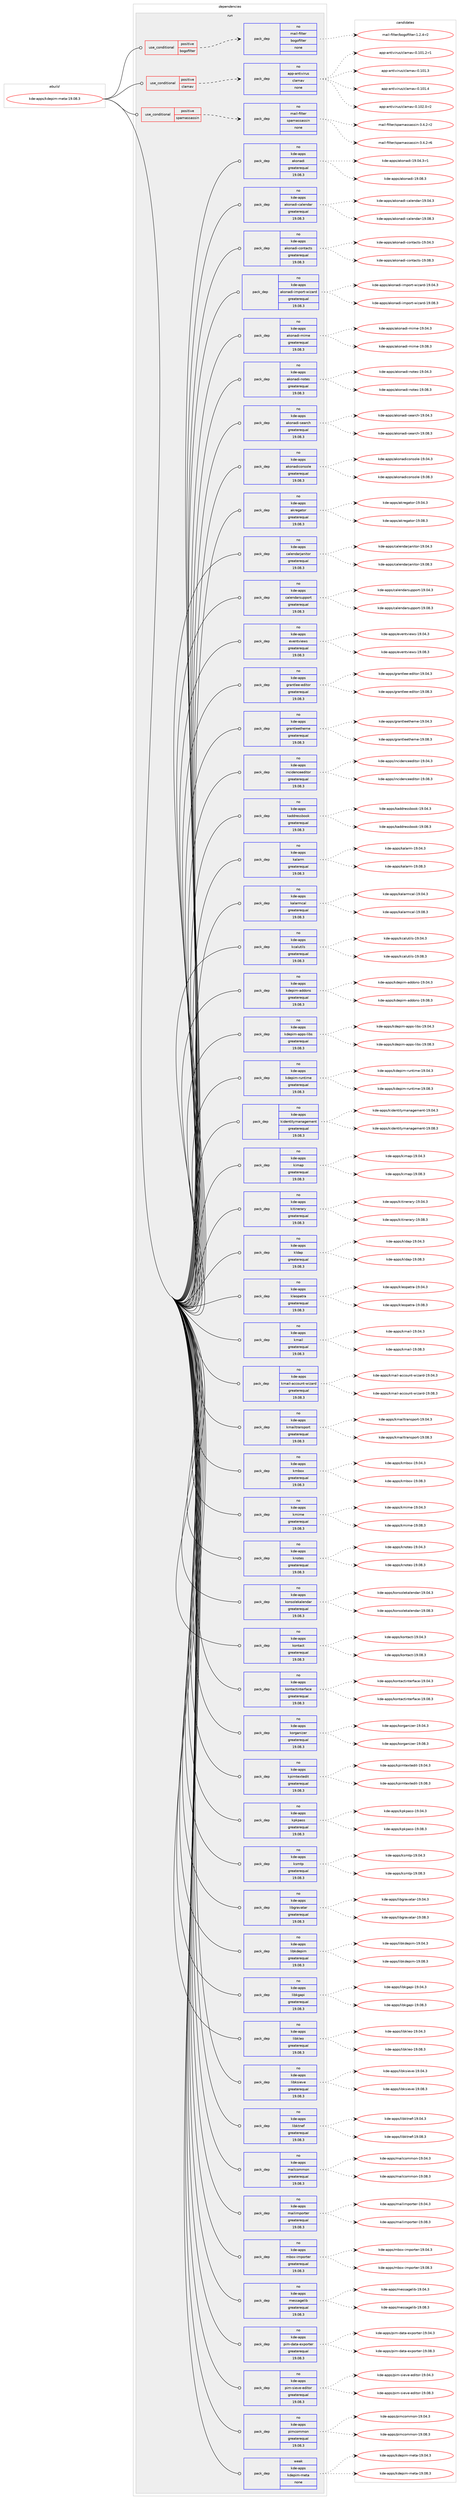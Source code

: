 digraph prolog {

# *************
# Graph options
# *************

newrank=true;
concentrate=true;
compound=true;
graph [rankdir=LR,fontname=Helvetica,fontsize=10,ranksep=1.5];#, ranksep=2.5, nodesep=0.2];
edge  [arrowhead=vee];
node  [fontname=Helvetica,fontsize=10];

# **********
# The ebuild
# **********

subgraph cluster_leftcol {
color=gray;
rank=same;
label=<<i>ebuild</i>>;
id [label="kde-apps/kdepim-meta-19.08.3", color=red, width=4, href="../kde-apps/kdepim-meta-19.08.3.svg"];
}

# ****************
# The dependencies
# ****************

subgraph cluster_midcol {
color=gray;
label=<<i>dependencies</i>>;
subgraph cluster_compile {
fillcolor="#eeeeee";
style=filled;
label=<<i>compile</i>>;
}
subgraph cluster_compileandrun {
fillcolor="#eeeeee";
style=filled;
label=<<i>compile and run</i>>;
}
subgraph cluster_run {
fillcolor="#eeeeee";
style=filled;
label=<<i>run</i>>;
subgraph cond186620 {
dependency755558 [label=<<TABLE BORDER="0" CELLBORDER="1" CELLSPACING="0" CELLPADDING="4"><TR><TD ROWSPAN="3" CELLPADDING="10">use_conditional</TD></TR><TR><TD>positive</TD></TR><TR><TD>bogofilter</TD></TR></TABLE>>, shape=none, color=red];
subgraph pack556124 {
dependency755559 [label=<<TABLE BORDER="0" CELLBORDER="1" CELLSPACING="0" CELLPADDING="4" WIDTH="220"><TR><TD ROWSPAN="6" CELLPADDING="30">pack_dep</TD></TR><TR><TD WIDTH="110">no</TD></TR><TR><TD>mail-filter</TD></TR><TR><TD>bogofilter</TD></TR><TR><TD>none</TD></TR><TR><TD></TD></TR></TABLE>>, shape=none, color=blue];
}
dependency755558:e -> dependency755559:w [weight=20,style="dashed",arrowhead="vee"];
}
id:e -> dependency755558:w [weight=20,style="solid",arrowhead="odot"];
subgraph cond186621 {
dependency755560 [label=<<TABLE BORDER="0" CELLBORDER="1" CELLSPACING="0" CELLPADDING="4"><TR><TD ROWSPAN="3" CELLPADDING="10">use_conditional</TD></TR><TR><TD>positive</TD></TR><TR><TD>clamav</TD></TR></TABLE>>, shape=none, color=red];
subgraph pack556125 {
dependency755561 [label=<<TABLE BORDER="0" CELLBORDER="1" CELLSPACING="0" CELLPADDING="4" WIDTH="220"><TR><TD ROWSPAN="6" CELLPADDING="30">pack_dep</TD></TR><TR><TD WIDTH="110">no</TD></TR><TR><TD>app-antivirus</TD></TR><TR><TD>clamav</TD></TR><TR><TD>none</TD></TR><TR><TD></TD></TR></TABLE>>, shape=none, color=blue];
}
dependency755560:e -> dependency755561:w [weight=20,style="dashed",arrowhead="vee"];
}
id:e -> dependency755560:w [weight=20,style="solid",arrowhead="odot"];
subgraph cond186622 {
dependency755562 [label=<<TABLE BORDER="0" CELLBORDER="1" CELLSPACING="0" CELLPADDING="4"><TR><TD ROWSPAN="3" CELLPADDING="10">use_conditional</TD></TR><TR><TD>positive</TD></TR><TR><TD>spamassassin</TD></TR></TABLE>>, shape=none, color=red];
subgraph pack556126 {
dependency755563 [label=<<TABLE BORDER="0" CELLBORDER="1" CELLSPACING="0" CELLPADDING="4" WIDTH="220"><TR><TD ROWSPAN="6" CELLPADDING="30">pack_dep</TD></TR><TR><TD WIDTH="110">no</TD></TR><TR><TD>mail-filter</TD></TR><TR><TD>spamassassin</TD></TR><TR><TD>none</TD></TR><TR><TD></TD></TR></TABLE>>, shape=none, color=blue];
}
dependency755562:e -> dependency755563:w [weight=20,style="dashed",arrowhead="vee"];
}
id:e -> dependency755562:w [weight=20,style="solid",arrowhead="odot"];
subgraph pack556127 {
dependency755564 [label=<<TABLE BORDER="0" CELLBORDER="1" CELLSPACING="0" CELLPADDING="4" WIDTH="220"><TR><TD ROWSPAN="6" CELLPADDING="30">pack_dep</TD></TR><TR><TD WIDTH="110">no</TD></TR><TR><TD>kde-apps</TD></TR><TR><TD>akonadi</TD></TR><TR><TD>greaterequal</TD></TR><TR><TD>19.08.3</TD></TR></TABLE>>, shape=none, color=blue];
}
id:e -> dependency755564:w [weight=20,style="solid",arrowhead="odot"];
subgraph pack556128 {
dependency755565 [label=<<TABLE BORDER="0" CELLBORDER="1" CELLSPACING="0" CELLPADDING="4" WIDTH="220"><TR><TD ROWSPAN="6" CELLPADDING="30">pack_dep</TD></TR><TR><TD WIDTH="110">no</TD></TR><TR><TD>kde-apps</TD></TR><TR><TD>akonadi-calendar</TD></TR><TR><TD>greaterequal</TD></TR><TR><TD>19.08.3</TD></TR></TABLE>>, shape=none, color=blue];
}
id:e -> dependency755565:w [weight=20,style="solid",arrowhead="odot"];
subgraph pack556129 {
dependency755566 [label=<<TABLE BORDER="0" CELLBORDER="1" CELLSPACING="0" CELLPADDING="4" WIDTH="220"><TR><TD ROWSPAN="6" CELLPADDING="30">pack_dep</TD></TR><TR><TD WIDTH="110">no</TD></TR><TR><TD>kde-apps</TD></TR><TR><TD>akonadi-contacts</TD></TR><TR><TD>greaterequal</TD></TR><TR><TD>19.08.3</TD></TR></TABLE>>, shape=none, color=blue];
}
id:e -> dependency755566:w [weight=20,style="solid",arrowhead="odot"];
subgraph pack556130 {
dependency755567 [label=<<TABLE BORDER="0" CELLBORDER="1" CELLSPACING="0" CELLPADDING="4" WIDTH="220"><TR><TD ROWSPAN="6" CELLPADDING="30">pack_dep</TD></TR><TR><TD WIDTH="110">no</TD></TR><TR><TD>kde-apps</TD></TR><TR><TD>akonadi-import-wizard</TD></TR><TR><TD>greaterequal</TD></TR><TR><TD>19.08.3</TD></TR></TABLE>>, shape=none, color=blue];
}
id:e -> dependency755567:w [weight=20,style="solid",arrowhead="odot"];
subgraph pack556131 {
dependency755568 [label=<<TABLE BORDER="0" CELLBORDER="1" CELLSPACING="0" CELLPADDING="4" WIDTH="220"><TR><TD ROWSPAN="6" CELLPADDING="30">pack_dep</TD></TR><TR><TD WIDTH="110">no</TD></TR><TR><TD>kde-apps</TD></TR><TR><TD>akonadi-mime</TD></TR><TR><TD>greaterequal</TD></TR><TR><TD>19.08.3</TD></TR></TABLE>>, shape=none, color=blue];
}
id:e -> dependency755568:w [weight=20,style="solid",arrowhead="odot"];
subgraph pack556132 {
dependency755569 [label=<<TABLE BORDER="0" CELLBORDER="1" CELLSPACING="0" CELLPADDING="4" WIDTH="220"><TR><TD ROWSPAN="6" CELLPADDING="30">pack_dep</TD></TR><TR><TD WIDTH="110">no</TD></TR><TR><TD>kde-apps</TD></TR><TR><TD>akonadi-notes</TD></TR><TR><TD>greaterequal</TD></TR><TR><TD>19.08.3</TD></TR></TABLE>>, shape=none, color=blue];
}
id:e -> dependency755569:w [weight=20,style="solid",arrowhead="odot"];
subgraph pack556133 {
dependency755570 [label=<<TABLE BORDER="0" CELLBORDER="1" CELLSPACING="0" CELLPADDING="4" WIDTH="220"><TR><TD ROWSPAN="6" CELLPADDING="30">pack_dep</TD></TR><TR><TD WIDTH="110">no</TD></TR><TR><TD>kde-apps</TD></TR><TR><TD>akonadi-search</TD></TR><TR><TD>greaterequal</TD></TR><TR><TD>19.08.3</TD></TR></TABLE>>, shape=none, color=blue];
}
id:e -> dependency755570:w [weight=20,style="solid",arrowhead="odot"];
subgraph pack556134 {
dependency755571 [label=<<TABLE BORDER="0" CELLBORDER="1" CELLSPACING="0" CELLPADDING="4" WIDTH="220"><TR><TD ROWSPAN="6" CELLPADDING="30">pack_dep</TD></TR><TR><TD WIDTH="110">no</TD></TR><TR><TD>kde-apps</TD></TR><TR><TD>akonadiconsole</TD></TR><TR><TD>greaterequal</TD></TR><TR><TD>19.08.3</TD></TR></TABLE>>, shape=none, color=blue];
}
id:e -> dependency755571:w [weight=20,style="solid",arrowhead="odot"];
subgraph pack556135 {
dependency755572 [label=<<TABLE BORDER="0" CELLBORDER="1" CELLSPACING="0" CELLPADDING="4" WIDTH="220"><TR><TD ROWSPAN="6" CELLPADDING="30">pack_dep</TD></TR><TR><TD WIDTH="110">no</TD></TR><TR><TD>kde-apps</TD></TR><TR><TD>akregator</TD></TR><TR><TD>greaterequal</TD></TR><TR><TD>19.08.3</TD></TR></TABLE>>, shape=none, color=blue];
}
id:e -> dependency755572:w [weight=20,style="solid",arrowhead="odot"];
subgraph pack556136 {
dependency755573 [label=<<TABLE BORDER="0" CELLBORDER="1" CELLSPACING="0" CELLPADDING="4" WIDTH="220"><TR><TD ROWSPAN="6" CELLPADDING="30">pack_dep</TD></TR><TR><TD WIDTH="110">no</TD></TR><TR><TD>kde-apps</TD></TR><TR><TD>calendarjanitor</TD></TR><TR><TD>greaterequal</TD></TR><TR><TD>19.08.3</TD></TR></TABLE>>, shape=none, color=blue];
}
id:e -> dependency755573:w [weight=20,style="solid",arrowhead="odot"];
subgraph pack556137 {
dependency755574 [label=<<TABLE BORDER="0" CELLBORDER="1" CELLSPACING="0" CELLPADDING="4" WIDTH="220"><TR><TD ROWSPAN="6" CELLPADDING="30">pack_dep</TD></TR><TR><TD WIDTH="110">no</TD></TR><TR><TD>kde-apps</TD></TR><TR><TD>calendarsupport</TD></TR><TR><TD>greaterequal</TD></TR><TR><TD>19.08.3</TD></TR></TABLE>>, shape=none, color=blue];
}
id:e -> dependency755574:w [weight=20,style="solid",arrowhead="odot"];
subgraph pack556138 {
dependency755575 [label=<<TABLE BORDER="0" CELLBORDER="1" CELLSPACING="0" CELLPADDING="4" WIDTH="220"><TR><TD ROWSPAN="6" CELLPADDING="30">pack_dep</TD></TR><TR><TD WIDTH="110">no</TD></TR><TR><TD>kde-apps</TD></TR><TR><TD>eventviews</TD></TR><TR><TD>greaterequal</TD></TR><TR><TD>19.08.3</TD></TR></TABLE>>, shape=none, color=blue];
}
id:e -> dependency755575:w [weight=20,style="solid",arrowhead="odot"];
subgraph pack556139 {
dependency755576 [label=<<TABLE BORDER="0" CELLBORDER="1" CELLSPACING="0" CELLPADDING="4" WIDTH="220"><TR><TD ROWSPAN="6" CELLPADDING="30">pack_dep</TD></TR><TR><TD WIDTH="110">no</TD></TR><TR><TD>kde-apps</TD></TR><TR><TD>grantlee-editor</TD></TR><TR><TD>greaterequal</TD></TR><TR><TD>19.08.3</TD></TR></TABLE>>, shape=none, color=blue];
}
id:e -> dependency755576:w [weight=20,style="solid",arrowhead="odot"];
subgraph pack556140 {
dependency755577 [label=<<TABLE BORDER="0" CELLBORDER="1" CELLSPACING="0" CELLPADDING="4" WIDTH="220"><TR><TD ROWSPAN="6" CELLPADDING="30">pack_dep</TD></TR><TR><TD WIDTH="110">no</TD></TR><TR><TD>kde-apps</TD></TR><TR><TD>grantleetheme</TD></TR><TR><TD>greaterequal</TD></TR><TR><TD>19.08.3</TD></TR></TABLE>>, shape=none, color=blue];
}
id:e -> dependency755577:w [weight=20,style="solid",arrowhead="odot"];
subgraph pack556141 {
dependency755578 [label=<<TABLE BORDER="0" CELLBORDER="1" CELLSPACING="0" CELLPADDING="4" WIDTH="220"><TR><TD ROWSPAN="6" CELLPADDING="30">pack_dep</TD></TR><TR><TD WIDTH="110">no</TD></TR><TR><TD>kde-apps</TD></TR><TR><TD>incidenceeditor</TD></TR><TR><TD>greaterequal</TD></TR><TR><TD>19.08.3</TD></TR></TABLE>>, shape=none, color=blue];
}
id:e -> dependency755578:w [weight=20,style="solid",arrowhead="odot"];
subgraph pack556142 {
dependency755579 [label=<<TABLE BORDER="0" CELLBORDER="1" CELLSPACING="0" CELLPADDING="4" WIDTH="220"><TR><TD ROWSPAN="6" CELLPADDING="30">pack_dep</TD></TR><TR><TD WIDTH="110">no</TD></TR><TR><TD>kde-apps</TD></TR><TR><TD>kaddressbook</TD></TR><TR><TD>greaterequal</TD></TR><TR><TD>19.08.3</TD></TR></TABLE>>, shape=none, color=blue];
}
id:e -> dependency755579:w [weight=20,style="solid",arrowhead="odot"];
subgraph pack556143 {
dependency755580 [label=<<TABLE BORDER="0" CELLBORDER="1" CELLSPACING="0" CELLPADDING="4" WIDTH="220"><TR><TD ROWSPAN="6" CELLPADDING="30">pack_dep</TD></TR><TR><TD WIDTH="110">no</TD></TR><TR><TD>kde-apps</TD></TR><TR><TD>kalarm</TD></TR><TR><TD>greaterequal</TD></TR><TR><TD>19.08.3</TD></TR></TABLE>>, shape=none, color=blue];
}
id:e -> dependency755580:w [weight=20,style="solid",arrowhead="odot"];
subgraph pack556144 {
dependency755581 [label=<<TABLE BORDER="0" CELLBORDER="1" CELLSPACING="0" CELLPADDING="4" WIDTH="220"><TR><TD ROWSPAN="6" CELLPADDING="30">pack_dep</TD></TR><TR><TD WIDTH="110">no</TD></TR><TR><TD>kde-apps</TD></TR><TR><TD>kalarmcal</TD></TR><TR><TD>greaterequal</TD></TR><TR><TD>19.08.3</TD></TR></TABLE>>, shape=none, color=blue];
}
id:e -> dependency755581:w [weight=20,style="solid",arrowhead="odot"];
subgraph pack556145 {
dependency755582 [label=<<TABLE BORDER="0" CELLBORDER="1" CELLSPACING="0" CELLPADDING="4" WIDTH="220"><TR><TD ROWSPAN="6" CELLPADDING="30">pack_dep</TD></TR><TR><TD WIDTH="110">no</TD></TR><TR><TD>kde-apps</TD></TR><TR><TD>kcalutils</TD></TR><TR><TD>greaterequal</TD></TR><TR><TD>19.08.3</TD></TR></TABLE>>, shape=none, color=blue];
}
id:e -> dependency755582:w [weight=20,style="solid",arrowhead="odot"];
subgraph pack556146 {
dependency755583 [label=<<TABLE BORDER="0" CELLBORDER="1" CELLSPACING="0" CELLPADDING="4" WIDTH="220"><TR><TD ROWSPAN="6" CELLPADDING="30">pack_dep</TD></TR><TR><TD WIDTH="110">no</TD></TR><TR><TD>kde-apps</TD></TR><TR><TD>kdepim-addons</TD></TR><TR><TD>greaterequal</TD></TR><TR><TD>19.08.3</TD></TR></TABLE>>, shape=none, color=blue];
}
id:e -> dependency755583:w [weight=20,style="solid",arrowhead="odot"];
subgraph pack556147 {
dependency755584 [label=<<TABLE BORDER="0" CELLBORDER="1" CELLSPACING="0" CELLPADDING="4" WIDTH="220"><TR><TD ROWSPAN="6" CELLPADDING="30">pack_dep</TD></TR><TR><TD WIDTH="110">no</TD></TR><TR><TD>kde-apps</TD></TR><TR><TD>kdepim-apps-libs</TD></TR><TR><TD>greaterequal</TD></TR><TR><TD>19.08.3</TD></TR></TABLE>>, shape=none, color=blue];
}
id:e -> dependency755584:w [weight=20,style="solid",arrowhead="odot"];
subgraph pack556148 {
dependency755585 [label=<<TABLE BORDER="0" CELLBORDER="1" CELLSPACING="0" CELLPADDING="4" WIDTH="220"><TR><TD ROWSPAN="6" CELLPADDING="30">pack_dep</TD></TR><TR><TD WIDTH="110">no</TD></TR><TR><TD>kde-apps</TD></TR><TR><TD>kdepim-runtime</TD></TR><TR><TD>greaterequal</TD></TR><TR><TD>19.08.3</TD></TR></TABLE>>, shape=none, color=blue];
}
id:e -> dependency755585:w [weight=20,style="solid",arrowhead="odot"];
subgraph pack556149 {
dependency755586 [label=<<TABLE BORDER="0" CELLBORDER="1" CELLSPACING="0" CELLPADDING="4" WIDTH="220"><TR><TD ROWSPAN="6" CELLPADDING="30">pack_dep</TD></TR><TR><TD WIDTH="110">no</TD></TR><TR><TD>kde-apps</TD></TR><TR><TD>kidentitymanagement</TD></TR><TR><TD>greaterequal</TD></TR><TR><TD>19.08.3</TD></TR></TABLE>>, shape=none, color=blue];
}
id:e -> dependency755586:w [weight=20,style="solid",arrowhead="odot"];
subgraph pack556150 {
dependency755587 [label=<<TABLE BORDER="0" CELLBORDER="1" CELLSPACING="0" CELLPADDING="4" WIDTH="220"><TR><TD ROWSPAN="6" CELLPADDING="30">pack_dep</TD></TR><TR><TD WIDTH="110">no</TD></TR><TR><TD>kde-apps</TD></TR><TR><TD>kimap</TD></TR><TR><TD>greaterequal</TD></TR><TR><TD>19.08.3</TD></TR></TABLE>>, shape=none, color=blue];
}
id:e -> dependency755587:w [weight=20,style="solid",arrowhead="odot"];
subgraph pack556151 {
dependency755588 [label=<<TABLE BORDER="0" CELLBORDER="1" CELLSPACING="0" CELLPADDING="4" WIDTH="220"><TR><TD ROWSPAN="6" CELLPADDING="30">pack_dep</TD></TR><TR><TD WIDTH="110">no</TD></TR><TR><TD>kde-apps</TD></TR><TR><TD>kitinerary</TD></TR><TR><TD>greaterequal</TD></TR><TR><TD>19.08.3</TD></TR></TABLE>>, shape=none, color=blue];
}
id:e -> dependency755588:w [weight=20,style="solid",arrowhead="odot"];
subgraph pack556152 {
dependency755589 [label=<<TABLE BORDER="0" CELLBORDER="1" CELLSPACING="0" CELLPADDING="4" WIDTH="220"><TR><TD ROWSPAN="6" CELLPADDING="30">pack_dep</TD></TR><TR><TD WIDTH="110">no</TD></TR><TR><TD>kde-apps</TD></TR><TR><TD>kldap</TD></TR><TR><TD>greaterequal</TD></TR><TR><TD>19.08.3</TD></TR></TABLE>>, shape=none, color=blue];
}
id:e -> dependency755589:w [weight=20,style="solid",arrowhead="odot"];
subgraph pack556153 {
dependency755590 [label=<<TABLE BORDER="0" CELLBORDER="1" CELLSPACING="0" CELLPADDING="4" WIDTH="220"><TR><TD ROWSPAN="6" CELLPADDING="30">pack_dep</TD></TR><TR><TD WIDTH="110">no</TD></TR><TR><TD>kde-apps</TD></TR><TR><TD>kleopatra</TD></TR><TR><TD>greaterequal</TD></TR><TR><TD>19.08.3</TD></TR></TABLE>>, shape=none, color=blue];
}
id:e -> dependency755590:w [weight=20,style="solid",arrowhead="odot"];
subgraph pack556154 {
dependency755591 [label=<<TABLE BORDER="0" CELLBORDER="1" CELLSPACING="0" CELLPADDING="4" WIDTH="220"><TR><TD ROWSPAN="6" CELLPADDING="30">pack_dep</TD></TR><TR><TD WIDTH="110">no</TD></TR><TR><TD>kde-apps</TD></TR><TR><TD>kmail</TD></TR><TR><TD>greaterequal</TD></TR><TR><TD>19.08.3</TD></TR></TABLE>>, shape=none, color=blue];
}
id:e -> dependency755591:w [weight=20,style="solid",arrowhead="odot"];
subgraph pack556155 {
dependency755592 [label=<<TABLE BORDER="0" CELLBORDER="1" CELLSPACING="0" CELLPADDING="4" WIDTH="220"><TR><TD ROWSPAN="6" CELLPADDING="30">pack_dep</TD></TR><TR><TD WIDTH="110">no</TD></TR><TR><TD>kde-apps</TD></TR><TR><TD>kmail-account-wizard</TD></TR><TR><TD>greaterequal</TD></TR><TR><TD>19.08.3</TD></TR></TABLE>>, shape=none, color=blue];
}
id:e -> dependency755592:w [weight=20,style="solid",arrowhead="odot"];
subgraph pack556156 {
dependency755593 [label=<<TABLE BORDER="0" CELLBORDER="1" CELLSPACING="0" CELLPADDING="4" WIDTH="220"><TR><TD ROWSPAN="6" CELLPADDING="30">pack_dep</TD></TR><TR><TD WIDTH="110">no</TD></TR><TR><TD>kde-apps</TD></TR><TR><TD>kmailtransport</TD></TR><TR><TD>greaterequal</TD></TR><TR><TD>19.08.3</TD></TR></TABLE>>, shape=none, color=blue];
}
id:e -> dependency755593:w [weight=20,style="solid",arrowhead="odot"];
subgraph pack556157 {
dependency755594 [label=<<TABLE BORDER="0" CELLBORDER="1" CELLSPACING="0" CELLPADDING="4" WIDTH="220"><TR><TD ROWSPAN="6" CELLPADDING="30">pack_dep</TD></TR><TR><TD WIDTH="110">no</TD></TR><TR><TD>kde-apps</TD></TR><TR><TD>kmbox</TD></TR><TR><TD>greaterequal</TD></TR><TR><TD>19.08.3</TD></TR></TABLE>>, shape=none, color=blue];
}
id:e -> dependency755594:w [weight=20,style="solid",arrowhead="odot"];
subgraph pack556158 {
dependency755595 [label=<<TABLE BORDER="0" CELLBORDER="1" CELLSPACING="0" CELLPADDING="4" WIDTH="220"><TR><TD ROWSPAN="6" CELLPADDING="30">pack_dep</TD></TR><TR><TD WIDTH="110">no</TD></TR><TR><TD>kde-apps</TD></TR><TR><TD>kmime</TD></TR><TR><TD>greaterequal</TD></TR><TR><TD>19.08.3</TD></TR></TABLE>>, shape=none, color=blue];
}
id:e -> dependency755595:w [weight=20,style="solid",arrowhead="odot"];
subgraph pack556159 {
dependency755596 [label=<<TABLE BORDER="0" CELLBORDER="1" CELLSPACING="0" CELLPADDING="4" WIDTH="220"><TR><TD ROWSPAN="6" CELLPADDING="30">pack_dep</TD></TR><TR><TD WIDTH="110">no</TD></TR><TR><TD>kde-apps</TD></TR><TR><TD>knotes</TD></TR><TR><TD>greaterequal</TD></TR><TR><TD>19.08.3</TD></TR></TABLE>>, shape=none, color=blue];
}
id:e -> dependency755596:w [weight=20,style="solid",arrowhead="odot"];
subgraph pack556160 {
dependency755597 [label=<<TABLE BORDER="0" CELLBORDER="1" CELLSPACING="0" CELLPADDING="4" WIDTH="220"><TR><TD ROWSPAN="6" CELLPADDING="30">pack_dep</TD></TR><TR><TD WIDTH="110">no</TD></TR><TR><TD>kde-apps</TD></TR><TR><TD>konsolekalendar</TD></TR><TR><TD>greaterequal</TD></TR><TR><TD>19.08.3</TD></TR></TABLE>>, shape=none, color=blue];
}
id:e -> dependency755597:w [weight=20,style="solid",arrowhead="odot"];
subgraph pack556161 {
dependency755598 [label=<<TABLE BORDER="0" CELLBORDER="1" CELLSPACING="0" CELLPADDING="4" WIDTH="220"><TR><TD ROWSPAN="6" CELLPADDING="30">pack_dep</TD></TR><TR><TD WIDTH="110">no</TD></TR><TR><TD>kde-apps</TD></TR><TR><TD>kontact</TD></TR><TR><TD>greaterequal</TD></TR><TR><TD>19.08.3</TD></TR></TABLE>>, shape=none, color=blue];
}
id:e -> dependency755598:w [weight=20,style="solid",arrowhead="odot"];
subgraph pack556162 {
dependency755599 [label=<<TABLE BORDER="0" CELLBORDER="1" CELLSPACING="0" CELLPADDING="4" WIDTH="220"><TR><TD ROWSPAN="6" CELLPADDING="30">pack_dep</TD></TR><TR><TD WIDTH="110">no</TD></TR><TR><TD>kde-apps</TD></TR><TR><TD>kontactinterface</TD></TR><TR><TD>greaterequal</TD></TR><TR><TD>19.08.3</TD></TR></TABLE>>, shape=none, color=blue];
}
id:e -> dependency755599:w [weight=20,style="solid",arrowhead="odot"];
subgraph pack556163 {
dependency755600 [label=<<TABLE BORDER="0" CELLBORDER="1" CELLSPACING="0" CELLPADDING="4" WIDTH="220"><TR><TD ROWSPAN="6" CELLPADDING="30">pack_dep</TD></TR><TR><TD WIDTH="110">no</TD></TR><TR><TD>kde-apps</TD></TR><TR><TD>korganizer</TD></TR><TR><TD>greaterequal</TD></TR><TR><TD>19.08.3</TD></TR></TABLE>>, shape=none, color=blue];
}
id:e -> dependency755600:w [weight=20,style="solid",arrowhead="odot"];
subgraph pack556164 {
dependency755601 [label=<<TABLE BORDER="0" CELLBORDER="1" CELLSPACING="0" CELLPADDING="4" WIDTH="220"><TR><TD ROWSPAN="6" CELLPADDING="30">pack_dep</TD></TR><TR><TD WIDTH="110">no</TD></TR><TR><TD>kde-apps</TD></TR><TR><TD>kpimtextedit</TD></TR><TR><TD>greaterequal</TD></TR><TR><TD>19.08.3</TD></TR></TABLE>>, shape=none, color=blue];
}
id:e -> dependency755601:w [weight=20,style="solid",arrowhead="odot"];
subgraph pack556165 {
dependency755602 [label=<<TABLE BORDER="0" CELLBORDER="1" CELLSPACING="0" CELLPADDING="4" WIDTH="220"><TR><TD ROWSPAN="6" CELLPADDING="30">pack_dep</TD></TR><TR><TD WIDTH="110">no</TD></TR><TR><TD>kde-apps</TD></TR><TR><TD>kpkpass</TD></TR><TR><TD>greaterequal</TD></TR><TR><TD>19.08.3</TD></TR></TABLE>>, shape=none, color=blue];
}
id:e -> dependency755602:w [weight=20,style="solid",arrowhead="odot"];
subgraph pack556166 {
dependency755603 [label=<<TABLE BORDER="0" CELLBORDER="1" CELLSPACING="0" CELLPADDING="4" WIDTH="220"><TR><TD ROWSPAN="6" CELLPADDING="30">pack_dep</TD></TR><TR><TD WIDTH="110">no</TD></TR><TR><TD>kde-apps</TD></TR><TR><TD>ksmtp</TD></TR><TR><TD>greaterequal</TD></TR><TR><TD>19.08.3</TD></TR></TABLE>>, shape=none, color=blue];
}
id:e -> dependency755603:w [weight=20,style="solid",arrowhead="odot"];
subgraph pack556167 {
dependency755604 [label=<<TABLE BORDER="0" CELLBORDER="1" CELLSPACING="0" CELLPADDING="4" WIDTH="220"><TR><TD ROWSPAN="6" CELLPADDING="30">pack_dep</TD></TR><TR><TD WIDTH="110">no</TD></TR><TR><TD>kde-apps</TD></TR><TR><TD>libgravatar</TD></TR><TR><TD>greaterequal</TD></TR><TR><TD>19.08.3</TD></TR></TABLE>>, shape=none, color=blue];
}
id:e -> dependency755604:w [weight=20,style="solid",arrowhead="odot"];
subgraph pack556168 {
dependency755605 [label=<<TABLE BORDER="0" CELLBORDER="1" CELLSPACING="0" CELLPADDING="4" WIDTH="220"><TR><TD ROWSPAN="6" CELLPADDING="30">pack_dep</TD></TR><TR><TD WIDTH="110">no</TD></TR><TR><TD>kde-apps</TD></TR><TR><TD>libkdepim</TD></TR><TR><TD>greaterequal</TD></TR><TR><TD>19.08.3</TD></TR></TABLE>>, shape=none, color=blue];
}
id:e -> dependency755605:w [weight=20,style="solid",arrowhead="odot"];
subgraph pack556169 {
dependency755606 [label=<<TABLE BORDER="0" CELLBORDER="1" CELLSPACING="0" CELLPADDING="4" WIDTH="220"><TR><TD ROWSPAN="6" CELLPADDING="30">pack_dep</TD></TR><TR><TD WIDTH="110">no</TD></TR><TR><TD>kde-apps</TD></TR><TR><TD>libkgapi</TD></TR><TR><TD>greaterequal</TD></TR><TR><TD>19.08.3</TD></TR></TABLE>>, shape=none, color=blue];
}
id:e -> dependency755606:w [weight=20,style="solid",arrowhead="odot"];
subgraph pack556170 {
dependency755607 [label=<<TABLE BORDER="0" CELLBORDER="1" CELLSPACING="0" CELLPADDING="4" WIDTH="220"><TR><TD ROWSPAN="6" CELLPADDING="30">pack_dep</TD></TR><TR><TD WIDTH="110">no</TD></TR><TR><TD>kde-apps</TD></TR><TR><TD>libkleo</TD></TR><TR><TD>greaterequal</TD></TR><TR><TD>19.08.3</TD></TR></TABLE>>, shape=none, color=blue];
}
id:e -> dependency755607:w [weight=20,style="solid",arrowhead="odot"];
subgraph pack556171 {
dependency755608 [label=<<TABLE BORDER="0" CELLBORDER="1" CELLSPACING="0" CELLPADDING="4" WIDTH="220"><TR><TD ROWSPAN="6" CELLPADDING="30">pack_dep</TD></TR><TR><TD WIDTH="110">no</TD></TR><TR><TD>kde-apps</TD></TR><TR><TD>libksieve</TD></TR><TR><TD>greaterequal</TD></TR><TR><TD>19.08.3</TD></TR></TABLE>>, shape=none, color=blue];
}
id:e -> dependency755608:w [weight=20,style="solid",arrowhead="odot"];
subgraph pack556172 {
dependency755609 [label=<<TABLE BORDER="0" CELLBORDER="1" CELLSPACING="0" CELLPADDING="4" WIDTH="220"><TR><TD ROWSPAN="6" CELLPADDING="30">pack_dep</TD></TR><TR><TD WIDTH="110">no</TD></TR><TR><TD>kde-apps</TD></TR><TR><TD>libktnef</TD></TR><TR><TD>greaterequal</TD></TR><TR><TD>19.08.3</TD></TR></TABLE>>, shape=none, color=blue];
}
id:e -> dependency755609:w [weight=20,style="solid",arrowhead="odot"];
subgraph pack556173 {
dependency755610 [label=<<TABLE BORDER="0" CELLBORDER="1" CELLSPACING="0" CELLPADDING="4" WIDTH="220"><TR><TD ROWSPAN="6" CELLPADDING="30">pack_dep</TD></TR><TR><TD WIDTH="110">no</TD></TR><TR><TD>kde-apps</TD></TR><TR><TD>mailcommon</TD></TR><TR><TD>greaterequal</TD></TR><TR><TD>19.08.3</TD></TR></TABLE>>, shape=none, color=blue];
}
id:e -> dependency755610:w [weight=20,style="solid",arrowhead="odot"];
subgraph pack556174 {
dependency755611 [label=<<TABLE BORDER="0" CELLBORDER="1" CELLSPACING="0" CELLPADDING="4" WIDTH="220"><TR><TD ROWSPAN="6" CELLPADDING="30">pack_dep</TD></TR><TR><TD WIDTH="110">no</TD></TR><TR><TD>kde-apps</TD></TR><TR><TD>mailimporter</TD></TR><TR><TD>greaterequal</TD></TR><TR><TD>19.08.3</TD></TR></TABLE>>, shape=none, color=blue];
}
id:e -> dependency755611:w [weight=20,style="solid",arrowhead="odot"];
subgraph pack556175 {
dependency755612 [label=<<TABLE BORDER="0" CELLBORDER="1" CELLSPACING="0" CELLPADDING="4" WIDTH="220"><TR><TD ROWSPAN="6" CELLPADDING="30">pack_dep</TD></TR><TR><TD WIDTH="110">no</TD></TR><TR><TD>kde-apps</TD></TR><TR><TD>mbox-importer</TD></TR><TR><TD>greaterequal</TD></TR><TR><TD>19.08.3</TD></TR></TABLE>>, shape=none, color=blue];
}
id:e -> dependency755612:w [weight=20,style="solid",arrowhead="odot"];
subgraph pack556176 {
dependency755613 [label=<<TABLE BORDER="0" CELLBORDER="1" CELLSPACING="0" CELLPADDING="4" WIDTH="220"><TR><TD ROWSPAN="6" CELLPADDING="30">pack_dep</TD></TR><TR><TD WIDTH="110">no</TD></TR><TR><TD>kde-apps</TD></TR><TR><TD>messagelib</TD></TR><TR><TD>greaterequal</TD></TR><TR><TD>19.08.3</TD></TR></TABLE>>, shape=none, color=blue];
}
id:e -> dependency755613:w [weight=20,style="solid",arrowhead="odot"];
subgraph pack556177 {
dependency755614 [label=<<TABLE BORDER="0" CELLBORDER="1" CELLSPACING="0" CELLPADDING="4" WIDTH="220"><TR><TD ROWSPAN="6" CELLPADDING="30">pack_dep</TD></TR><TR><TD WIDTH="110">no</TD></TR><TR><TD>kde-apps</TD></TR><TR><TD>pim-data-exporter</TD></TR><TR><TD>greaterequal</TD></TR><TR><TD>19.08.3</TD></TR></TABLE>>, shape=none, color=blue];
}
id:e -> dependency755614:w [weight=20,style="solid",arrowhead="odot"];
subgraph pack556178 {
dependency755615 [label=<<TABLE BORDER="0" CELLBORDER="1" CELLSPACING="0" CELLPADDING="4" WIDTH="220"><TR><TD ROWSPAN="6" CELLPADDING="30">pack_dep</TD></TR><TR><TD WIDTH="110">no</TD></TR><TR><TD>kde-apps</TD></TR><TR><TD>pim-sieve-editor</TD></TR><TR><TD>greaterequal</TD></TR><TR><TD>19.08.3</TD></TR></TABLE>>, shape=none, color=blue];
}
id:e -> dependency755615:w [weight=20,style="solid",arrowhead="odot"];
subgraph pack556179 {
dependency755616 [label=<<TABLE BORDER="0" CELLBORDER="1" CELLSPACING="0" CELLPADDING="4" WIDTH="220"><TR><TD ROWSPAN="6" CELLPADDING="30">pack_dep</TD></TR><TR><TD WIDTH="110">no</TD></TR><TR><TD>kde-apps</TD></TR><TR><TD>pimcommon</TD></TR><TR><TD>greaterequal</TD></TR><TR><TD>19.08.3</TD></TR></TABLE>>, shape=none, color=blue];
}
id:e -> dependency755616:w [weight=20,style="solid",arrowhead="odot"];
subgraph pack556180 {
dependency755617 [label=<<TABLE BORDER="0" CELLBORDER="1" CELLSPACING="0" CELLPADDING="4" WIDTH="220"><TR><TD ROWSPAN="6" CELLPADDING="30">pack_dep</TD></TR><TR><TD WIDTH="110">weak</TD></TR><TR><TD>kde-apps</TD></TR><TR><TD>kdepim-meta</TD></TR><TR><TD>none</TD></TR><TR><TD></TD></TR></TABLE>>, shape=none, color=blue];
}
id:e -> dependency755617:w [weight=20,style="solid",arrowhead="odot"];
}
}

# **************
# The candidates
# **************

subgraph cluster_choices {
rank=same;
color=gray;
label=<<i>candidates</i>>;

subgraph choice556124 {
color=black;
nodesep=1;
choice109971051084510210510811610111447981111031111021051081161011144549465046524511450 [label="mail-filter/bogofilter-1.2.4-r2", color=red, width=4,href="../mail-filter/bogofilter-1.2.4-r2.svg"];
dependency755559:e -> choice109971051084510210510811610111447981111031111021051081161011144549465046524511450:w [style=dotted,weight="100"];
}
subgraph choice556125 {
color=black;
nodesep=1;
choice9711211245971101161051181051141171154799108971099711845484649484946504511449 [label="app-antivirus/clamav-0.101.2-r1", color=red, width=4,href="../app-antivirus/clamav-0.101.2-r1.svg"];
choice971121124597110116105118105114117115479910897109971184548464948494651 [label="app-antivirus/clamav-0.101.3", color=red, width=4,href="../app-antivirus/clamav-0.101.3.svg"];
choice971121124597110116105118105114117115479910897109971184548464948494652 [label="app-antivirus/clamav-0.101.4", color=red, width=4,href="../app-antivirus/clamav-0.101.4.svg"];
choice9711211245971101161051181051141171154799108971099711845484649485046484511450 [label="app-antivirus/clamav-0.102.0-r2", color=red, width=4,href="../app-antivirus/clamav-0.102.0-r2.svg"];
dependency755561:e -> choice9711211245971101161051181051141171154799108971099711845484649484946504511449:w [style=dotted,weight="100"];
dependency755561:e -> choice971121124597110116105118105114117115479910897109971184548464948494651:w [style=dotted,weight="100"];
dependency755561:e -> choice971121124597110116105118105114117115479910897109971184548464948494652:w [style=dotted,weight="100"];
dependency755561:e -> choice9711211245971101161051181051141171154799108971099711845484649485046484511450:w [style=dotted,weight="100"];
}
subgraph choice556126 {
color=black;
nodesep=1;
choice1099710510845102105108116101114471151129710997115115971151151051104551465246504511450 [label="mail-filter/spamassassin-3.4.2-r2", color=red, width=4,href="../mail-filter/spamassassin-3.4.2-r2.svg"];
choice1099710510845102105108116101114471151129710997115115971151151051104551465246504511454 [label="mail-filter/spamassassin-3.4.2-r6", color=red, width=4,href="../mail-filter/spamassassin-3.4.2-r6.svg"];
dependency755563:e -> choice1099710510845102105108116101114471151129710997115115971151151051104551465246504511450:w [style=dotted,weight="100"];
dependency755563:e -> choice1099710510845102105108116101114471151129710997115115971151151051104551465246504511454:w [style=dotted,weight="100"];
}
subgraph choice556127 {
color=black;
nodesep=1;
choice107100101459711211211547971071111109710010545495746485246514511449 [label="kde-apps/akonadi-19.04.3-r1", color=red, width=4,href="../kde-apps/akonadi-19.04.3-r1.svg"];
choice10710010145971121121154797107111110971001054549574648564651 [label="kde-apps/akonadi-19.08.3", color=red, width=4,href="../kde-apps/akonadi-19.08.3.svg"];
dependency755564:e -> choice107100101459711211211547971071111109710010545495746485246514511449:w [style=dotted,weight="100"];
dependency755564:e -> choice10710010145971121121154797107111110971001054549574648564651:w [style=dotted,weight="100"];
}
subgraph choice556128 {
color=black;
nodesep=1;
choice1071001014597112112115479710711111097100105459997108101110100971144549574648524651 [label="kde-apps/akonadi-calendar-19.04.3", color=red, width=4,href="../kde-apps/akonadi-calendar-19.04.3.svg"];
choice1071001014597112112115479710711111097100105459997108101110100971144549574648564651 [label="kde-apps/akonadi-calendar-19.08.3", color=red, width=4,href="../kde-apps/akonadi-calendar-19.08.3.svg"];
dependency755565:e -> choice1071001014597112112115479710711111097100105459997108101110100971144549574648524651:w [style=dotted,weight="100"];
dependency755565:e -> choice1071001014597112112115479710711111097100105459997108101110100971144549574648564651:w [style=dotted,weight="100"];
}
subgraph choice556129 {
color=black;
nodesep=1;
choice1071001014597112112115479710711111097100105459911111011697991161154549574648524651 [label="kde-apps/akonadi-contacts-19.04.3", color=red, width=4,href="../kde-apps/akonadi-contacts-19.04.3.svg"];
choice1071001014597112112115479710711111097100105459911111011697991161154549574648564651 [label="kde-apps/akonadi-contacts-19.08.3", color=red, width=4,href="../kde-apps/akonadi-contacts-19.08.3.svg"];
dependency755566:e -> choice1071001014597112112115479710711111097100105459911111011697991161154549574648524651:w [style=dotted,weight="100"];
dependency755566:e -> choice1071001014597112112115479710711111097100105459911111011697991161154549574648564651:w [style=dotted,weight="100"];
}
subgraph choice556130 {
color=black;
nodesep=1;
choice10710010145971121121154797107111110971001054510510911211111411645119105122971141004549574648524651 [label="kde-apps/akonadi-import-wizard-19.04.3", color=red, width=4,href="../kde-apps/akonadi-import-wizard-19.04.3.svg"];
choice10710010145971121121154797107111110971001054510510911211111411645119105122971141004549574648564651 [label="kde-apps/akonadi-import-wizard-19.08.3", color=red, width=4,href="../kde-apps/akonadi-import-wizard-19.08.3.svg"];
dependency755567:e -> choice10710010145971121121154797107111110971001054510510911211111411645119105122971141004549574648524651:w [style=dotted,weight="100"];
dependency755567:e -> choice10710010145971121121154797107111110971001054510510911211111411645119105122971141004549574648564651:w [style=dotted,weight="100"];
}
subgraph choice556131 {
color=black;
nodesep=1;
choice1071001014597112112115479710711111097100105451091051091014549574648524651 [label="kde-apps/akonadi-mime-19.04.3", color=red, width=4,href="../kde-apps/akonadi-mime-19.04.3.svg"];
choice1071001014597112112115479710711111097100105451091051091014549574648564651 [label="kde-apps/akonadi-mime-19.08.3", color=red, width=4,href="../kde-apps/akonadi-mime-19.08.3.svg"];
dependency755568:e -> choice1071001014597112112115479710711111097100105451091051091014549574648524651:w [style=dotted,weight="100"];
dependency755568:e -> choice1071001014597112112115479710711111097100105451091051091014549574648564651:w [style=dotted,weight="100"];
}
subgraph choice556132 {
color=black;
nodesep=1;
choice1071001014597112112115479710711111097100105451101111161011154549574648524651 [label="kde-apps/akonadi-notes-19.04.3", color=red, width=4,href="../kde-apps/akonadi-notes-19.04.3.svg"];
choice1071001014597112112115479710711111097100105451101111161011154549574648564651 [label="kde-apps/akonadi-notes-19.08.3", color=red, width=4,href="../kde-apps/akonadi-notes-19.08.3.svg"];
dependency755569:e -> choice1071001014597112112115479710711111097100105451101111161011154549574648524651:w [style=dotted,weight="100"];
dependency755569:e -> choice1071001014597112112115479710711111097100105451101111161011154549574648564651:w [style=dotted,weight="100"];
}
subgraph choice556133 {
color=black;
nodesep=1;
choice10710010145971121121154797107111110971001054511510197114991044549574648524651 [label="kde-apps/akonadi-search-19.04.3", color=red, width=4,href="../kde-apps/akonadi-search-19.04.3.svg"];
choice10710010145971121121154797107111110971001054511510197114991044549574648564651 [label="kde-apps/akonadi-search-19.08.3", color=red, width=4,href="../kde-apps/akonadi-search-19.08.3.svg"];
dependency755570:e -> choice10710010145971121121154797107111110971001054511510197114991044549574648524651:w [style=dotted,weight="100"];
dependency755570:e -> choice10710010145971121121154797107111110971001054511510197114991044549574648564651:w [style=dotted,weight="100"];
}
subgraph choice556134 {
color=black;
nodesep=1;
choice1071001014597112112115479710711111097100105991111101151111081014549574648524651 [label="kde-apps/akonadiconsole-19.04.3", color=red, width=4,href="../kde-apps/akonadiconsole-19.04.3.svg"];
choice1071001014597112112115479710711111097100105991111101151111081014549574648564651 [label="kde-apps/akonadiconsole-19.08.3", color=red, width=4,href="../kde-apps/akonadiconsole-19.08.3.svg"];
dependency755571:e -> choice1071001014597112112115479710711111097100105991111101151111081014549574648524651:w [style=dotted,weight="100"];
dependency755571:e -> choice1071001014597112112115479710711111097100105991111101151111081014549574648564651:w [style=dotted,weight="100"];
}
subgraph choice556135 {
color=black;
nodesep=1;
choice10710010145971121121154797107114101103971161111144549574648524651 [label="kde-apps/akregator-19.04.3", color=red, width=4,href="../kde-apps/akregator-19.04.3.svg"];
choice10710010145971121121154797107114101103971161111144549574648564651 [label="kde-apps/akregator-19.08.3", color=red, width=4,href="../kde-apps/akregator-19.08.3.svg"];
dependency755572:e -> choice10710010145971121121154797107114101103971161111144549574648524651:w [style=dotted,weight="100"];
dependency755572:e -> choice10710010145971121121154797107114101103971161111144549574648564651:w [style=dotted,weight="100"];
}
subgraph choice556136 {
color=black;
nodesep=1;
choice107100101459711211211547999710810111010097114106971101051161111144549574648524651 [label="kde-apps/calendarjanitor-19.04.3", color=red, width=4,href="../kde-apps/calendarjanitor-19.04.3.svg"];
choice107100101459711211211547999710810111010097114106971101051161111144549574648564651 [label="kde-apps/calendarjanitor-19.08.3", color=red, width=4,href="../kde-apps/calendarjanitor-19.08.3.svg"];
dependency755573:e -> choice107100101459711211211547999710810111010097114106971101051161111144549574648524651:w [style=dotted,weight="100"];
dependency755573:e -> choice107100101459711211211547999710810111010097114106971101051161111144549574648564651:w [style=dotted,weight="100"];
}
subgraph choice556137 {
color=black;
nodesep=1;
choice1071001014597112112115479997108101110100971141151171121121111141164549574648524651 [label="kde-apps/calendarsupport-19.04.3", color=red, width=4,href="../kde-apps/calendarsupport-19.04.3.svg"];
choice1071001014597112112115479997108101110100971141151171121121111141164549574648564651 [label="kde-apps/calendarsupport-19.08.3", color=red, width=4,href="../kde-apps/calendarsupport-19.08.3.svg"];
dependency755574:e -> choice1071001014597112112115479997108101110100971141151171121121111141164549574648524651:w [style=dotted,weight="100"];
dependency755574:e -> choice1071001014597112112115479997108101110100971141151171121121111141164549574648564651:w [style=dotted,weight="100"];
}
subgraph choice556138 {
color=black;
nodesep=1;
choice1071001014597112112115471011181011101161181051011191154549574648524651 [label="kde-apps/eventviews-19.04.3", color=red, width=4,href="../kde-apps/eventviews-19.04.3.svg"];
choice1071001014597112112115471011181011101161181051011191154549574648564651 [label="kde-apps/eventviews-19.08.3", color=red, width=4,href="../kde-apps/eventviews-19.08.3.svg"];
dependency755575:e -> choice1071001014597112112115471011181011101161181051011191154549574648524651:w [style=dotted,weight="100"];
dependency755575:e -> choice1071001014597112112115471011181011101161181051011191154549574648564651:w [style=dotted,weight="100"];
}
subgraph choice556139 {
color=black;
nodesep=1;
choice10710010145971121121154710311497110116108101101451011001051161111144549574648524651 [label="kde-apps/grantlee-editor-19.04.3", color=red, width=4,href="../kde-apps/grantlee-editor-19.04.3.svg"];
choice10710010145971121121154710311497110116108101101451011001051161111144549574648564651 [label="kde-apps/grantlee-editor-19.08.3", color=red, width=4,href="../kde-apps/grantlee-editor-19.08.3.svg"];
dependency755576:e -> choice10710010145971121121154710311497110116108101101451011001051161111144549574648524651:w [style=dotted,weight="100"];
dependency755576:e -> choice10710010145971121121154710311497110116108101101451011001051161111144549574648564651:w [style=dotted,weight="100"];
}
subgraph choice556140 {
color=black;
nodesep=1;
choice107100101459711211211547103114971101161081011011161041011091014549574648524651 [label="kde-apps/grantleetheme-19.04.3", color=red, width=4,href="../kde-apps/grantleetheme-19.04.3.svg"];
choice107100101459711211211547103114971101161081011011161041011091014549574648564651 [label="kde-apps/grantleetheme-19.08.3", color=red, width=4,href="../kde-apps/grantleetheme-19.08.3.svg"];
dependency755577:e -> choice107100101459711211211547103114971101161081011011161041011091014549574648524651:w [style=dotted,weight="100"];
dependency755577:e -> choice107100101459711211211547103114971101161081011011161041011091014549574648564651:w [style=dotted,weight="100"];
}
subgraph choice556141 {
color=black;
nodesep=1;
choice10710010145971121121154710511099105100101110991011011001051161111144549574648524651 [label="kde-apps/incidenceeditor-19.04.3", color=red, width=4,href="../kde-apps/incidenceeditor-19.04.3.svg"];
choice10710010145971121121154710511099105100101110991011011001051161111144549574648564651 [label="kde-apps/incidenceeditor-19.08.3", color=red, width=4,href="../kde-apps/incidenceeditor-19.08.3.svg"];
dependency755578:e -> choice10710010145971121121154710511099105100101110991011011001051161111144549574648524651:w [style=dotted,weight="100"];
dependency755578:e -> choice10710010145971121121154710511099105100101110991011011001051161111144549574648564651:w [style=dotted,weight="100"];
}
subgraph choice556142 {
color=black;
nodesep=1;
choice10710010145971121121154710797100100114101115115981111111074549574648524651 [label="kde-apps/kaddressbook-19.04.3", color=red, width=4,href="../kde-apps/kaddressbook-19.04.3.svg"];
choice10710010145971121121154710797100100114101115115981111111074549574648564651 [label="kde-apps/kaddressbook-19.08.3", color=red, width=4,href="../kde-apps/kaddressbook-19.08.3.svg"];
dependency755579:e -> choice10710010145971121121154710797100100114101115115981111111074549574648524651:w [style=dotted,weight="100"];
dependency755579:e -> choice10710010145971121121154710797100100114101115115981111111074549574648564651:w [style=dotted,weight="100"];
}
subgraph choice556143 {
color=black;
nodesep=1;
choice10710010145971121121154710797108971141094549574648524651 [label="kde-apps/kalarm-19.04.3", color=red, width=4,href="../kde-apps/kalarm-19.04.3.svg"];
choice10710010145971121121154710797108971141094549574648564651 [label="kde-apps/kalarm-19.08.3", color=red, width=4,href="../kde-apps/kalarm-19.08.3.svg"];
dependency755580:e -> choice10710010145971121121154710797108971141094549574648524651:w [style=dotted,weight="100"];
dependency755580:e -> choice10710010145971121121154710797108971141094549574648564651:w [style=dotted,weight="100"];
}
subgraph choice556144 {
color=black;
nodesep=1;
choice107100101459711211211547107971089711410999971084549574648524651 [label="kde-apps/kalarmcal-19.04.3", color=red, width=4,href="../kde-apps/kalarmcal-19.04.3.svg"];
choice107100101459711211211547107971089711410999971084549574648564651 [label="kde-apps/kalarmcal-19.08.3", color=red, width=4,href="../kde-apps/kalarmcal-19.08.3.svg"];
dependency755581:e -> choice107100101459711211211547107971089711410999971084549574648524651:w [style=dotted,weight="100"];
dependency755581:e -> choice107100101459711211211547107971089711410999971084549574648564651:w [style=dotted,weight="100"];
}
subgraph choice556145 {
color=black;
nodesep=1;
choice10710010145971121121154710799971081171161051081154549574648524651 [label="kde-apps/kcalutils-19.04.3", color=red, width=4,href="../kde-apps/kcalutils-19.04.3.svg"];
choice10710010145971121121154710799971081171161051081154549574648564651 [label="kde-apps/kcalutils-19.08.3", color=red, width=4,href="../kde-apps/kcalutils-19.08.3.svg"];
dependency755582:e -> choice10710010145971121121154710799971081171161051081154549574648524651:w [style=dotted,weight="100"];
dependency755582:e -> choice10710010145971121121154710799971081171161051081154549574648564651:w [style=dotted,weight="100"];
}
subgraph choice556146 {
color=black;
nodesep=1;
choice10710010145971121121154710710010111210510945971001001111101154549574648524651 [label="kde-apps/kdepim-addons-19.04.3", color=red, width=4,href="../kde-apps/kdepim-addons-19.04.3.svg"];
choice10710010145971121121154710710010111210510945971001001111101154549574648564651 [label="kde-apps/kdepim-addons-19.08.3", color=red, width=4,href="../kde-apps/kdepim-addons-19.08.3.svg"];
dependency755583:e -> choice10710010145971121121154710710010111210510945971001001111101154549574648524651:w [style=dotted,weight="100"];
dependency755583:e -> choice10710010145971121121154710710010111210510945971001001111101154549574648564651:w [style=dotted,weight="100"];
}
subgraph choice556147 {
color=black;
nodesep=1;
choice107100101459711211211547107100101112105109459711211211545108105981154549574648524651 [label="kde-apps/kdepim-apps-libs-19.04.3", color=red, width=4,href="../kde-apps/kdepim-apps-libs-19.04.3.svg"];
choice107100101459711211211547107100101112105109459711211211545108105981154549574648564651 [label="kde-apps/kdepim-apps-libs-19.08.3", color=red, width=4,href="../kde-apps/kdepim-apps-libs-19.08.3.svg"];
dependency755584:e -> choice107100101459711211211547107100101112105109459711211211545108105981154549574648524651:w [style=dotted,weight="100"];
dependency755584:e -> choice107100101459711211211547107100101112105109459711211211545108105981154549574648564651:w [style=dotted,weight="100"];
}
subgraph choice556148 {
color=black;
nodesep=1;
choice107100101459711211211547107100101112105109451141171101161051091014549574648524651 [label="kde-apps/kdepim-runtime-19.04.3", color=red, width=4,href="../kde-apps/kdepim-runtime-19.04.3.svg"];
choice107100101459711211211547107100101112105109451141171101161051091014549574648564651 [label="kde-apps/kdepim-runtime-19.08.3", color=red, width=4,href="../kde-apps/kdepim-runtime-19.08.3.svg"];
dependency755585:e -> choice107100101459711211211547107100101112105109451141171101161051091014549574648524651:w [style=dotted,weight="100"];
dependency755585:e -> choice107100101459711211211547107100101112105109451141171101161051091014549574648564651:w [style=dotted,weight="100"];
}
subgraph choice556149 {
color=black;
nodesep=1;
choice10710010145971121121154710710510010111011610511612110997110971031011091011101164549574648524651 [label="kde-apps/kidentitymanagement-19.04.3", color=red, width=4,href="../kde-apps/kidentitymanagement-19.04.3.svg"];
choice10710010145971121121154710710510010111011610511612110997110971031011091011101164549574648564651 [label="kde-apps/kidentitymanagement-19.08.3", color=red, width=4,href="../kde-apps/kidentitymanagement-19.08.3.svg"];
dependency755586:e -> choice10710010145971121121154710710510010111011610511612110997110971031011091011101164549574648524651:w [style=dotted,weight="100"];
dependency755586:e -> choice10710010145971121121154710710510010111011610511612110997110971031011091011101164549574648564651:w [style=dotted,weight="100"];
}
subgraph choice556150 {
color=black;
nodesep=1;
choice107100101459711211211547107105109971124549574648524651 [label="kde-apps/kimap-19.04.3", color=red, width=4,href="../kde-apps/kimap-19.04.3.svg"];
choice107100101459711211211547107105109971124549574648564651 [label="kde-apps/kimap-19.08.3", color=red, width=4,href="../kde-apps/kimap-19.08.3.svg"];
dependency755587:e -> choice107100101459711211211547107105109971124549574648524651:w [style=dotted,weight="100"];
dependency755587:e -> choice107100101459711211211547107105109971124549574648564651:w [style=dotted,weight="100"];
}
subgraph choice556151 {
color=black;
nodesep=1;
choice107100101459711211211547107105116105110101114971141214549574648524651 [label="kde-apps/kitinerary-19.04.3", color=red, width=4,href="../kde-apps/kitinerary-19.04.3.svg"];
choice107100101459711211211547107105116105110101114971141214549574648564651 [label="kde-apps/kitinerary-19.08.3", color=red, width=4,href="../kde-apps/kitinerary-19.08.3.svg"];
dependency755588:e -> choice107100101459711211211547107105116105110101114971141214549574648524651:w [style=dotted,weight="100"];
dependency755588:e -> choice107100101459711211211547107105116105110101114971141214549574648564651:w [style=dotted,weight="100"];
}
subgraph choice556152 {
color=black;
nodesep=1;
choice107100101459711211211547107108100971124549574648524651 [label="kde-apps/kldap-19.04.3", color=red, width=4,href="../kde-apps/kldap-19.04.3.svg"];
choice107100101459711211211547107108100971124549574648564651 [label="kde-apps/kldap-19.08.3", color=red, width=4,href="../kde-apps/kldap-19.08.3.svg"];
dependency755589:e -> choice107100101459711211211547107108100971124549574648524651:w [style=dotted,weight="100"];
dependency755589:e -> choice107100101459711211211547107108100971124549574648564651:w [style=dotted,weight="100"];
}
subgraph choice556153 {
color=black;
nodesep=1;
choice10710010145971121121154710710810111111297116114974549574648524651 [label="kde-apps/kleopatra-19.04.3", color=red, width=4,href="../kde-apps/kleopatra-19.04.3.svg"];
choice10710010145971121121154710710810111111297116114974549574648564651 [label="kde-apps/kleopatra-19.08.3", color=red, width=4,href="../kde-apps/kleopatra-19.08.3.svg"];
dependency755590:e -> choice10710010145971121121154710710810111111297116114974549574648524651:w [style=dotted,weight="100"];
dependency755590:e -> choice10710010145971121121154710710810111111297116114974549574648564651:w [style=dotted,weight="100"];
}
subgraph choice556154 {
color=black;
nodesep=1;
choice107100101459711211211547107109971051084549574648524651 [label="kde-apps/kmail-19.04.3", color=red, width=4,href="../kde-apps/kmail-19.04.3.svg"];
choice107100101459711211211547107109971051084549574648564651 [label="kde-apps/kmail-19.08.3", color=red, width=4,href="../kde-apps/kmail-19.08.3.svg"];
dependency755591:e -> choice107100101459711211211547107109971051084549574648524651:w [style=dotted,weight="100"];
dependency755591:e -> choice107100101459711211211547107109971051084549574648564651:w [style=dotted,weight="100"];
}
subgraph choice556155 {
color=black;
nodesep=1;
choice107100101459711211211547107109971051084597999911111711011645119105122971141004549574648524651 [label="kde-apps/kmail-account-wizard-19.04.3", color=red, width=4,href="../kde-apps/kmail-account-wizard-19.04.3.svg"];
choice107100101459711211211547107109971051084597999911111711011645119105122971141004549574648564651 [label="kde-apps/kmail-account-wizard-19.08.3", color=red, width=4,href="../kde-apps/kmail-account-wizard-19.08.3.svg"];
dependency755592:e -> choice107100101459711211211547107109971051084597999911111711011645119105122971141004549574648524651:w [style=dotted,weight="100"];
dependency755592:e -> choice107100101459711211211547107109971051084597999911111711011645119105122971141004549574648564651:w [style=dotted,weight="100"];
}
subgraph choice556156 {
color=black;
nodesep=1;
choice10710010145971121121154710710997105108116114971101151121111141164549574648524651 [label="kde-apps/kmailtransport-19.04.3", color=red, width=4,href="../kde-apps/kmailtransport-19.04.3.svg"];
choice10710010145971121121154710710997105108116114971101151121111141164549574648564651 [label="kde-apps/kmailtransport-19.08.3", color=red, width=4,href="../kde-apps/kmailtransport-19.08.3.svg"];
dependency755593:e -> choice10710010145971121121154710710997105108116114971101151121111141164549574648524651:w [style=dotted,weight="100"];
dependency755593:e -> choice10710010145971121121154710710997105108116114971101151121111141164549574648564651:w [style=dotted,weight="100"];
}
subgraph choice556157 {
color=black;
nodesep=1;
choice107100101459711211211547107109981111204549574648524651 [label="kde-apps/kmbox-19.04.3", color=red, width=4,href="../kde-apps/kmbox-19.04.3.svg"];
choice107100101459711211211547107109981111204549574648564651 [label="kde-apps/kmbox-19.08.3", color=red, width=4,href="../kde-apps/kmbox-19.08.3.svg"];
dependency755594:e -> choice107100101459711211211547107109981111204549574648524651:w [style=dotted,weight="100"];
dependency755594:e -> choice107100101459711211211547107109981111204549574648564651:w [style=dotted,weight="100"];
}
subgraph choice556158 {
color=black;
nodesep=1;
choice1071001014597112112115471071091051091014549574648524651 [label="kde-apps/kmime-19.04.3", color=red, width=4,href="../kde-apps/kmime-19.04.3.svg"];
choice1071001014597112112115471071091051091014549574648564651 [label="kde-apps/kmime-19.08.3", color=red, width=4,href="../kde-apps/kmime-19.08.3.svg"];
dependency755595:e -> choice1071001014597112112115471071091051091014549574648524651:w [style=dotted,weight="100"];
dependency755595:e -> choice1071001014597112112115471071091051091014549574648564651:w [style=dotted,weight="100"];
}
subgraph choice556159 {
color=black;
nodesep=1;
choice1071001014597112112115471071101111161011154549574648524651 [label="kde-apps/knotes-19.04.3", color=red, width=4,href="../kde-apps/knotes-19.04.3.svg"];
choice1071001014597112112115471071101111161011154549574648564651 [label="kde-apps/knotes-19.08.3", color=red, width=4,href="../kde-apps/knotes-19.08.3.svg"];
dependency755596:e -> choice1071001014597112112115471071101111161011154549574648524651:w [style=dotted,weight="100"];
dependency755596:e -> choice1071001014597112112115471071101111161011154549574648564651:w [style=dotted,weight="100"];
}
subgraph choice556160 {
color=black;
nodesep=1;
choice10710010145971121121154710711111011511110810110797108101110100971144549574648524651 [label="kde-apps/konsolekalendar-19.04.3", color=red, width=4,href="../kde-apps/konsolekalendar-19.04.3.svg"];
choice10710010145971121121154710711111011511110810110797108101110100971144549574648564651 [label="kde-apps/konsolekalendar-19.08.3", color=red, width=4,href="../kde-apps/konsolekalendar-19.08.3.svg"];
dependency755597:e -> choice10710010145971121121154710711111011511110810110797108101110100971144549574648524651:w [style=dotted,weight="100"];
dependency755597:e -> choice10710010145971121121154710711111011511110810110797108101110100971144549574648564651:w [style=dotted,weight="100"];
}
subgraph choice556161 {
color=black;
nodesep=1;
choice10710010145971121121154710711111011697991164549574648524651 [label="kde-apps/kontact-19.04.3", color=red, width=4,href="../kde-apps/kontact-19.04.3.svg"];
choice10710010145971121121154710711111011697991164549574648564651 [label="kde-apps/kontact-19.08.3", color=red, width=4,href="../kde-apps/kontact-19.08.3.svg"];
dependency755598:e -> choice10710010145971121121154710711111011697991164549574648524651:w [style=dotted,weight="100"];
dependency755598:e -> choice10710010145971121121154710711111011697991164549574648564651:w [style=dotted,weight="100"];
}
subgraph choice556162 {
color=black;
nodesep=1;
choice107100101459711211211547107111110116979911610511011610111410297991014549574648524651 [label="kde-apps/kontactinterface-19.04.3", color=red, width=4,href="../kde-apps/kontactinterface-19.04.3.svg"];
choice107100101459711211211547107111110116979911610511011610111410297991014549574648564651 [label="kde-apps/kontactinterface-19.08.3", color=red, width=4,href="../kde-apps/kontactinterface-19.08.3.svg"];
dependency755599:e -> choice107100101459711211211547107111110116979911610511011610111410297991014549574648524651:w [style=dotted,weight="100"];
dependency755599:e -> choice107100101459711211211547107111110116979911610511011610111410297991014549574648564651:w [style=dotted,weight="100"];
}
subgraph choice556163 {
color=black;
nodesep=1;
choice107100101459711211211547107111114103971101051221011144549574648524651 [label="kde-apps/korganizer-19.04.3", color=red, width=4,href="../kde-apps/korganizer-19.04.3.svg"];
choice107100101459711211211547107111114103971101051221011144549574648564651 [label="kde-apps/korganizer-19.08.3", color=red, width=4,href="../kde-apps/korganizer-19.08.3.svg"];
dependency755600:e -> choice107100101459711211211547107111114103971101051221011144549574648524651:w [style=dotted,weight="100"];
dependency755600:e -> choice107100101459711211211547107111114103971101051221011144549574648564651:w [style=dotted,weight="100"];
}
subgraph choice556164 {
color=black;
nodesep=1;
choice1071001014597112112115471071121051091161011201161011001051164549574648524651 [label="kde-apps/kpimtextedit-19.04.3", color=red, width=4,href="../kde-apps/kpimtextedit-19.04.3.svg"];
choice1071001014597112112115471071121051091161011201161011001051164549574648564651 [label="kde-apps/kpimtextedit-19.08.3", color=red, width=4,href="../kde-apps/kpimtextedit-19.08.3.svg"];
dependency755601:e -> choice1071001014597112112115471071121051091161011201161011001051164549574648524651:w [style=dotted,weight="100"];
dependency755601:e -> choice1071001014597112112115471071121051091161011201161011001051164549574648564651:w [style=dotted,weight="100"];
}
subgraph choice556165 {
color=black;
nodesep=1;
choice107100101459711211211547107112107112971151154549574648524651 [label="kde-apps/kpkpass-19.04.3", color=red, width=4,href="../kde-apps/kpkpass-19.04.3.svg"];
choice107100101459711211211547107112107112971151154549574648564651 [label="kde-apps/kpkpass-19.08.3", color=red, width=4,href="../kde-apps/kpkpass-19.08.3.svg"];
dependency755602:e -> choice107100101459711211211547107112107112971151154549574648524651:w [style=dotted,weight="100"];
dependency755602:e -> choice107100101459711211211547107112107112971151154549574648564651:w [style=dotted,weight="100"];
}
subgraph choice556166 {
color=black;
nodesep=1;
choice1071001014597112112115471071151091161124549574648524651 [label="kde-apps/ksmtp-19.04.3", color=red, width=4,href="../kde-apps/ksmtp-19.04.3.svg"];
choice1071001014597112112115471071151091161124549574648564651 [label="kde-apps/ksmtp-19.08.3", color=red, width=4,href="../kde-apps/ksmtp-19.08.3.svg"];
dependency755603:e -> choice1071001014597112112115471071151091161124549574648524651:w [style=dotted,weight="100"];
dependency755603:e -> choice1071001014597112112115471071151091161124549574648564651:w [style=dotted,weight="100"];
}
subgraph choice556167 {
color=black;
nodesep=1;
choice107100101459711211211547108105981031149711897116971144549574648524651 [label="kde-apps/libgravatar-19.04.3", color=red, width=4,href="../kde-apps/libgravatar-19.04.3.svg"];
choice107100101459711211211547108105981031149711897116971144549574648564651 [label="kde-apps/libgravatar-19.08.3", color=red, width=4,href="../kde-apps/libgravatar-19.08.3.svg"];
dependency755604:e -> choice107100101459711211211547108105981031149711897116971144549574648524651:w [style=dotted,weight="100"];
dependency755604:e -> choice107100101459711211211547108105981031149711897116971144549574648564651:w [style=dotted,weight="100"];
}
subgraph choice556168 {
color=black;
nodesep=1;
choice107100101459711211211547108105981071001011121051094549574648524651 [label="kde-apps/libkdepim-19.04.3", color=red, width=4,href="../kde-apps/libkdepim-19.04.3.svg"];
choice107100101459711211211547108105981071001011121051094549574648564651 [label="kde-apps/libkdepim-19.08.3", color=red, width=4,href="../kde-apps/libkdepim-19.08.3.svg"];
dependency755605:e -> choice107100101459711211211547108105981071001011121051094549574648524651:w [style=dotted,weight="100"];
dependency755605:e -> choice107100101459711211211547108105981071001011121051094549574648564651:w [style=dotted,weight="100"];
}
subgraph choice556169 {
color=black;
nodesep=1;
choice10710010145971121121154710810598107103971121054549574648524651 [label="kde-apps/libkgapi-19.04.3", color=red, width=4,href="../kde-apps/libkgapi-19.04.3.svg"];
choice10710010145971121121154710810598107103971121054549574648564651 [label="kde-apps/libkgapi-19.08.3", color=red, width=4,href="../kde-apps/libkgapi-19.08.3.svg"];
dependency755606:e -> choice10710010145971121121154710810598107103971121054549574648524651:w [style=dotted,weight="100"];
dependency755606:e -> choice10710010145971121121154710810598107103971121054549574648564651:w [style=dotted,weight="100"];
}
subgraph choice556170 {
color=black;
nodesep=1;
choice107100101459711211211547108105981071081011114549574648524651 [label="kde-apps/libkleo-19.04.3", color=red, width=4,href="../kde-apps/libkleo-19.04.3.svg"];
choice107100101459711211211547108105981071081011114549574648564651 [label="kde-apps/libkleo-19.08.3", color=red, width=4,href="../kde-apps/libkleo-19.08.3.svg"];
dependency755607:e -> choice107100101459711211211547108105981071081011114549574648524651:w [style=dotted,weight="100"];
dependency755607:e -> choice107100101459711211211547108105981071081011114549574648564651:w [style=dotted,weight="100"];
}
subgraph choice556171 {
color=black;
nodesep=1;
choice107100101459711211211547108105981071151051011181014549574648524651 [label="kde-apps/libksieve-19.04.3", color=red, width=4,href="../kde-apps/libksieve-19.04.3.svg"];
choice107100101459711211211547108105981071151051011181014549574648564651 [label="kde-apps/libksieve-19.08.3", color=red, width=4,href="../kde-apps/libksieve-19.08.3.svg"];
dependency755608:e -> choice107100101459711211211547108105981071151051011181014549574648524651:w [style=dotted,weight="100"];
dependency755608:e -> choice107100101459711211211547108105981071151051011181014549574648564651:w [style=dotted,weight="100"];
}
subgraph choice556172 {
color=black;
nodesep=1;
choice107100101459711211211547108105981071161101011024549574648524651 [label="kde-apps/libktnef-19.04.3", color=red, width=4,href="../kde-apps/libktnef-19.04.3.svg"];
choice107100101459711211211547108105981071161101011024549574648564651 [label="kde-apps/libktnef-19.08.3", color=red, width=4,href="../kde-apps/libktnef-19.08.3.svg"];
dependency755609:e -> choice107100101459711211211547108105981071161101011024549574648524651:w [style=dotted,weight="100"];
dependency755609:e -> choice107100101459711211211547108105981071161101011024549574648564651:w [style=dotted,weight="100"];
}
subgraph choice556173 {
color=black;
nodesep=1;
choice10710010145971121121154710997105108991111091091111104549574648524651 [label="kde-apps/mailcommon-19.04.3", color=red, width=4,href="../kde-apps/mailcommon-19.04.3.svg"];
choice10710010145971121121154710997105108991111091091111104549574648564651 [label="kde-apps/mailcommon-19.08.3", color=red, width=4,href="../kde-apps/mailcommon-19.08.3.svg"];
dependency755610:e -> choice10710010145971121121154710997105108991111091091111104549574648524651:w [style=dotted,weight="100"];
dependency755610:e -> choice10710010145971121121154710997105108991111091091111104549574648564651:w [style=dotted,weight="100"];
}
subgraph choice556174 {
color=black;
nodesep=1;
choice107100101459711211211547109971051081051091121111141161011144549574648524651 [label="kde-apps/mailimporter-19.04.3", color=red, width=4,href="../kde-apps/mailimporter-19.04.3.svg"];
choice107100101459711211211547109971051081051091121111141161011144549574648564651 [label="kde-apps/mailimporter-19.08.3", color=red, width=4,href="../kde-apps/mailimporter-19.08.3.svg"];
dependency755611:e -> choice107100101459711211211547109971051081051091121111141161011144549574648524651:w [style=dotted,weight="100"];
dependency755611:e -> choice107100101459711211211547109971051081051091121111141161011144549574648564651:w [style=dotted,weight="100"];
}
subgraph choice556175 {
color=black;
nodesep=1;
choice10710010145971121121154710998111120451051091121111141161011144549574648524651 [label="kde-apps/mbox-importer-19.04.3", color=red, width=4,href="../kde-apps/mbox-importer-19.04.3.svg"];
choice10710010145971121121154710998111120451051091121111141161011144549574648564651 [label="kde-apps/mbox-importer-19.08.3", color=red, width=4,href="../kde-apps/mbox-importer-19.08.3.svg"];
dependency755612:e -> choice10710010145971121121154710998111120451051091121111141161011144549574648524651:w [style=dotted,weight="100"];
dependency755612:e -> choice10710010145971121121154710998111120451051091121111141161011144549574648564651:w [style=dotted,weight="100"];
}
subgraph choice556176 {
color=black;
nodesep=1;
choice10710010145971121121154710910111511597103101108105984549574648524651 [label="kde-apps/messagelib-19.04.3", color=red, width=4,href="../kde-apps/messagelib-19.04.3.svg"];
choice10710010145971121121154710910111511597103101108105984549574648564651 [label="kde-apps/messagelib-19.08.3", color=red, width=4,href="../kde-apps/messagelib-19.08.3.svg"];
dependency755613:e -> choice10710010145971121121154710910111511597103101108105984549574648524651:w [style=dotted,weight="100"];
dependency755613:e -> choice10710010145971121121154710910111511597103101108105984549574648564651:w [style=dotted,weight="100"];
}
subgraph choice556177 {
color=black;
nodesep=1;
choice107100101459711211211547112105109451009711697451011201121111141161011144549574648524651 [label="kde-apps/pim-data-exporter-19.04.3", color=red, width=4,href="../kde-apps/pim-data-exporter-19.04.3.svg"];
choice107100101459711211211547112105109451009711697451011201121111141161011144549574648564651 [label="kde-apps/pim-data-exporter-19.08.3", color=red, width=4,href="../kde-apps/pim-data-exporter-19.08.3.svg"];
dependency755614:e -> choice107100101459711211211547112105109451009711697451011201121111141161011144549574648524651:w [style=dotted,weight="100"];
dependency755614:e -> choice107100101459711211211547112105109451009711697451011201121111141161011144549574648564651:w [style=dotted,weight="100"];
}
subgraph choice556178 {
color=black;
nodesep=1;
choice10710010145971121121154711210510945115105101118101451011001051161111144549574648524651 [label="kde-apps/pim-sieve-editor-19.04.3", color=red, width=4,href="../kde-apps/pim-sieve-editor-19.04.3.svg"];
choice10710010145971121121154711210510945115105101118101451011001051161111144549574648564651 [label="kde-apps/pim-sieve-editor-19.08.3", color=red, width=4,href="../kde-apps/pim-sieve-editor-19.08.3.svg"];
dependency755615:e -> choice10710010145971121121154711210510945115105101118101451011001051161111144549574648524651:w [style=dotted,weight="100"];
dependency755615:e -> choice10710010145971121121154711210510945115105101118101451011001051161111144549574648564651:w [style=dotted,weight="100"];
}
subgraph choice556179 {
color=black;
nodesep=1;
choice107100101459711211211547112105109991111091091111104549574648524651 [label="kde-apps/pimcommon-19.04.3", color=red, width=4,href="../kde-apps/pimcommon-19.04.3.svg"];
choice107100101459711211211547112105109991111091091111104549574648564651 [label="kde-apps/pimcommon-19.08.3", color=red, width=4,href="../kde-apps/pimcommon-19.08.3.svg"];
dependency755616:e -> choice107100101459711211211547112105109991111091091111104549574648524651:w [style=dotted,weight="100"];
dependency755616:e -> choice107100101459711211211547112105109991111091091111104549574648564651:w [style=dotted,weight="100"];
}
subgraph choice556180 {
color=black;
nodesep=1;
choice10710010145971121121154710710010111210510945109101116974549574648524651 [label="kde-apps/kdepim-meta-19.04.3", color=red, width=4,href="../kde-apps/kdepim-meta-19.04.3.svg"];
choice10710010145971121121154710710010111210510945109101116974549574648564651 [label="kde-apps/kdepim-meta-19.08.3", color=red, width=4,href="../kde-apps/kdepim-meta-19.08.3.svg"];
dependency755617:e -> choice10710010145971121121154710710010111210510945109101116974549574648524651:w [style=dotted,weight="100"];
dependency755617:e -> choice10710010145971121121154710710010111210510945109101116974549574648564651:w [style=dotted,weight="100"];
}
}

}
